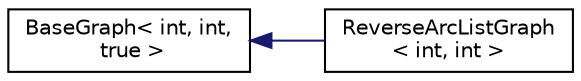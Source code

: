 digraph "Graphical Class Hierarchy"
{
 // LATEX_PDF_SIZE
  edge [fontname="Helvetica",fontsize="10",labelfontname="Helvetica",labelfontsize="10"];
  node [fontname="Helvetica",fontsize="10",shape=record];
  rankdir="LR";
  Node0 [label="BaseGraph\< int, int,\l true \>",height=0.2,width=0.4,color="black", fillcolor="white", style="filled",URL="$classutil_1_1_base_graph.html",tooltip=" "];
  Node0 -> Node1 [dir="back",color="midnightblue",fontsize="10",style="solid",fontname="Helvetica"];
  Node1 [label="ReverseArcListGraph\l\< int, int \>",height=0.2,width=0.4,color="black", fillcolor="white", style="filled",URL="$classutil_1_1_reverse_arc_list_graph.html",tooltip=" "];
}
